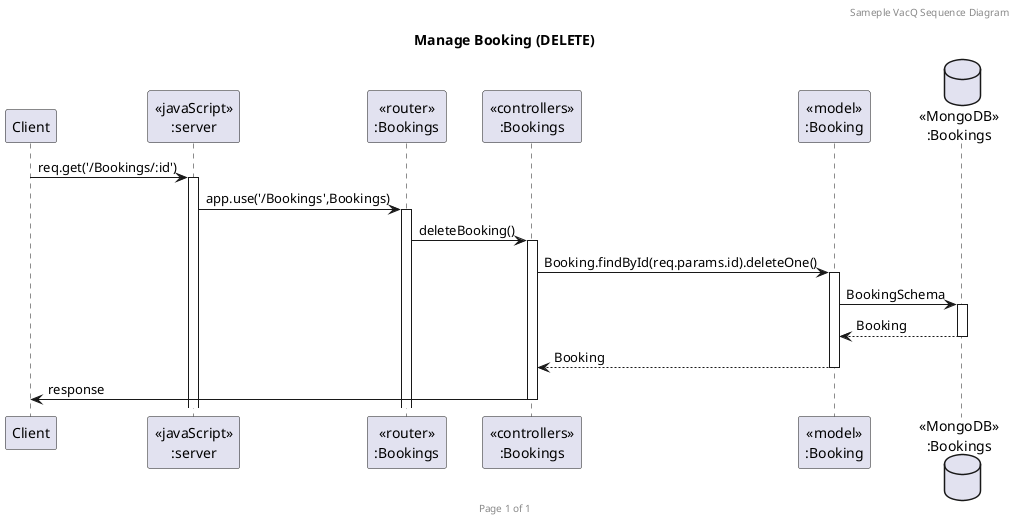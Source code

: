 @startuml Manage Booking (DELETE)

header Sameple VacQ Sequence Diagram
footer Page %page% of %lastpage%
title "Manage Booking (DELETE)"

participant "Client" as client
participant "<<javaScript>>\n:server" as server
participant "<<router>>\n:Bookings" as routerBookings
participant "<<controllers>>\n:Bookings" as controllersBookings
participant "<<model>>\n:Booking" as modelBooking
database "<<MongoDB>>\n:Bookings" as BookingsDatabase

client->server ++:req.get('/Bookings/:id')
server->routerBookings ++:app.use('/Bookings',Bookings)
routerBookings -> controllersBookings ++:deleteBooking()
controllersBookings->modelBooking ++: Booking.findById(req.params.id).deleteOne()
modelBooking->BookingsDatabase ++:BookingSchema
BookingsDatabase --> modelBooking --: Booking
modelBooking --> controllersBookings --: Booking
controllersBookings->client --:response

@enduml
